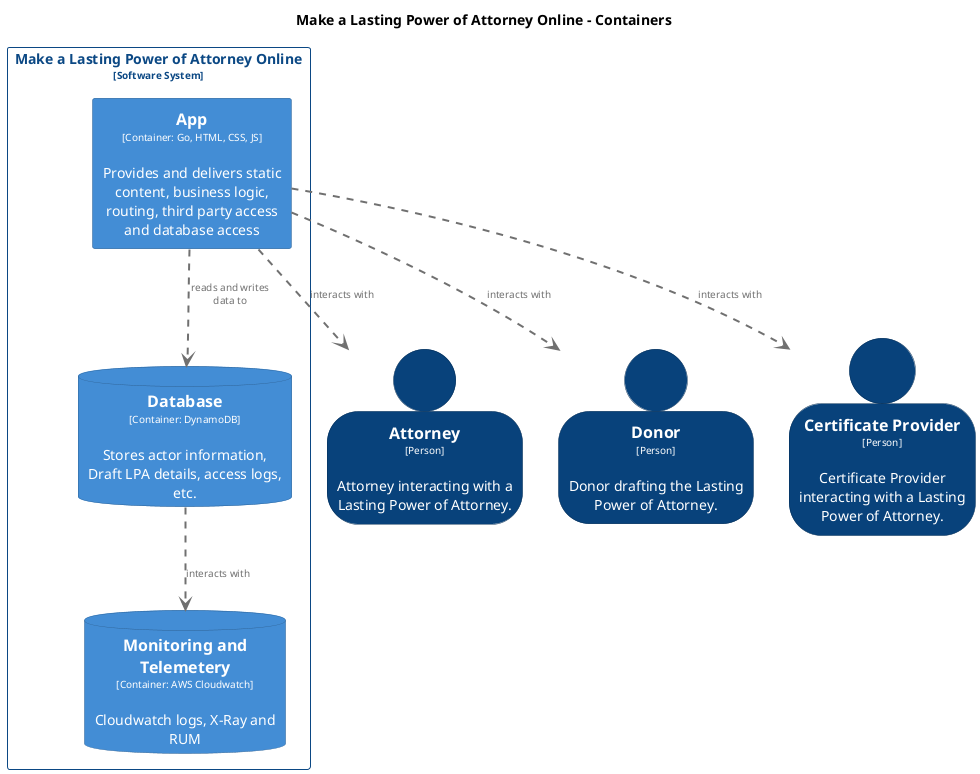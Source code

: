 @startuml
set separator none
title Make a Lasting Power of Attorney Online - Containers

top to bottom direction

skinparam {
  shadowing false
  arrowFontSize 10
  defaultTextAlignment center
  wrapWidth 200
  maxMessageSize 100
}

hide stereotype

skinparam rectangle<<MakeaLastingPowerofAttorneyOnline.App>> {
  BackgroundColor #438dd5
  FontColor #ffffff
  BorderColor #2e6295
}
skinparam person<<Attorney>> {
  BackgroundColor #08427b
  FontColor #ffffff
  BorderColor #052e56
}
skinparam person<<CertificateProvider>> {
  BackgroundColor #08427b
  FontColor #ffffff
  BorderColor #052e56
}
skinparam database<<MakeaLastingPowerofAttorneyOnline.Database>> {
  BackgroundColor #438dd5
  FontColor #ffffff
  BorderColor #2e6295
}
skinparam person<<Donor>> {
  BackgroundColor #08427b
  FontColor #ffffff
  BorderColor #052e56
}
skinparam database<<MakeaLastingPowerofAttorneyOnline.MonitoringandTelemetery>> {
  BackgroundColor #438dd5
  FontColor #ffffff
  BorderColor #2e6295
}

person "==Attorney\n<size:10>[Person]</size>\n\nAttorney interacting with a Lasting Power of Attorney." <<Attorney>> as Attorney
person "==Donor\n<size:10>[Person]</size>\n\nDonor drafting the Lasting Power of Attorney." <<Donor>> as Donor
person "==Certificate Provider\n<size:10>[Person]</size>\n\nCertificate Provider interacting with a Lasting Power of Attorney." <<CertificateProvider>> as CertificateProvider

rectangle "Make a Lasting Power of Attorney Online\n<size:10>[Software System]</size>" <<MakeaLastingPowerofAttorneyOnline>> {
  skinparam RectangleBorderColor<<MakeaLastingPowerofAttorneyOnline>> #0b4884
  skinparam RectangleFontColor<<MakeaLastingPowerofAttorneyOnline>> #0b4884

  rectangle "==App\n<size:10>[Container: Go, HTML, CSS, JS]</size>\n\nProvides and delivers static content, business logic, routing, third party access and database access" <<MakeaLastingPowerofAttorneyOnline.App>> as MakeaLastingPowerofAttorneyOnline.App
  database "==Database\n<size:10>[Container: DynamoDB]</size>\n\nStores actor information, Draft LPA details, access logs, etc." <<MakeaLastingPowerofAttorneyOnline.Database>> as MakeaLastingPowerofAttorneyOnline.Database
  database "==Monitoring and Telemetery\n<size:10>[Container: AWS Cloudwatch]</size>\n\nCloudwatch logs, X-Ray and RUM" <<MakeaLastingPowerofAttorneyOnline.MonitoringandTelemetery>> as MakeaLastingPowerofAttorneyOnline.MonitoringandTelemetery
}

MakeaLastingPowerofAttorneyOnline.App .[#707070,thickness=2].> Donor : "<color:#707070>interacts with"
MakeaLastingPowerofAttorneyOnline.App .[#707070,thickness=2].> Attorney : "<color:#707070>interacts with"
MakeaLastingPowerofAttorneyOnline.App .[#707070,thickness=2].> CertificateProvider : "<color:#707070>interacts with"
MakeaLastingPowerofAttorneyOnline.App .[#707070,thickness=2].> MakeaLastingPowerofAttorneyOnline.Database : "<color:#707070>reads and writes data to"
MakeaLastingPowerofAttorneyOnline.Database .[#707070,thickness=2].> MakeaLastingPowerofAttorneyOnline.MonitoringandTelemetery : "<color:#707070>interacts with"
@enduml